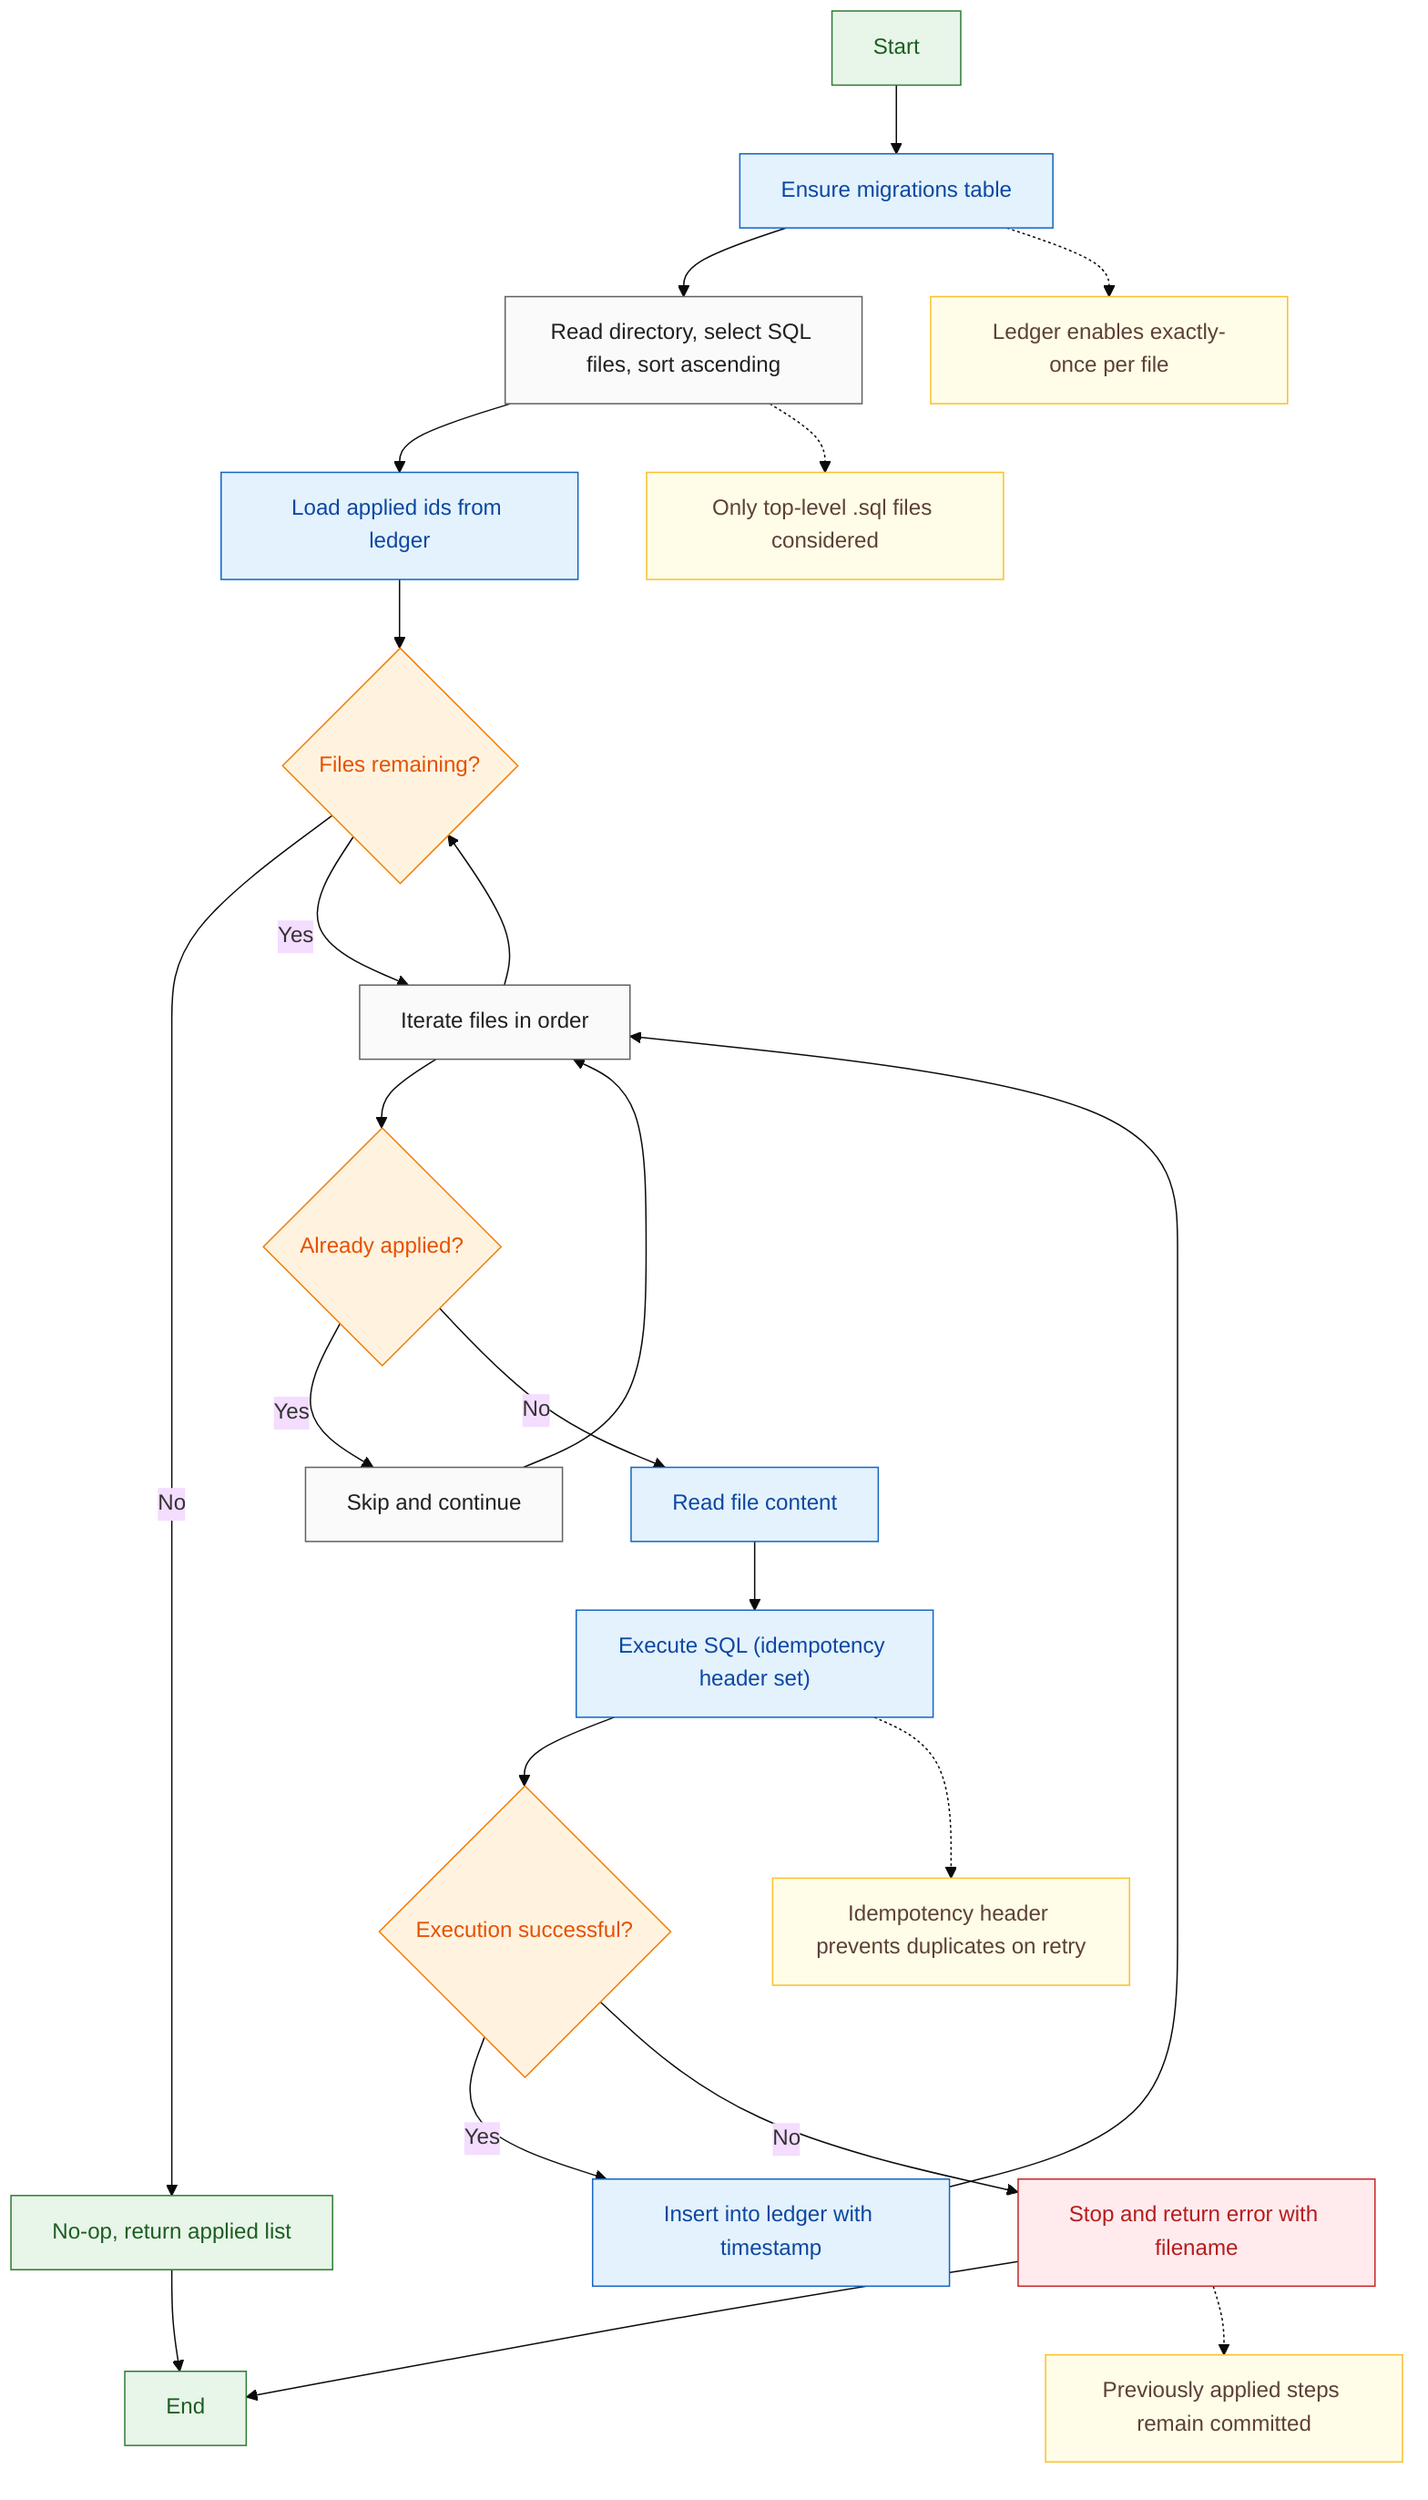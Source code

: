 %%{init: {"theme": "base"}}%%
flowchart TD
  %% File-based SQL migrations (Warlot SDK Migrator.Up)

  classDef op fill:#E8F5E9,stroke:#2E7D32,stroke-width:1px,color:#1B5E20
  classDef io fill:#E3F2FD,stroke:#1565C0,stroke-width:1px,color:#0D47A1
  classDef dec fill:#FFF3E0,stroke:#F57C00,stroke-width:1px,color:#E65100
  classDef action fill:#FAFAFA,stroke:#616161,stroke-width:1px,color:#212121
  classDef note fill:#FFFDE7,stroke:#FBC02D,color:#5D4037
  classDef err fill:#FFEBEE,stroke:#C62828,stroke-width:1px,color:#B71C1C

  A[Start]:::op --> B["Ensure migrations table"]:::io
  B --> C["Read directory, select SQL files, sort ascending"]:::action
  C --> D["Load applied ids from ledger"]:::io

  D --> E{"Files remaining?"}:::dec
  E -- "No" --> X["No-op, return applied list"]:::op
  E -- "Yes" --> F["Iterate files in order"]:::action

  F --> G{"Already applied?"}:::dec
  G -- "Yes" --> F1["Skip and continue"]:::action --> F
  G -- "No" --> H["Read file content"]:::io
  H --> I["Execute SQL (idempotency header set)"]:::io
  I --> J{"Execution successful?"}:::dec

  J -- "Yes" --> K["Insert into ledger with timestamp"]:::io
  K --> F

  J -- "No" --> E1["Stop and return error with filename"]:::err

  F --> E

  X --> Z[End]:::op
  E1 --> Z

  %% Annotations
  B -.-> N1["Ledger enables exactly-once per file"]:::note
  C -.-> N2["Only top-level .sql files considered"]:::note
  I -.-> N3["Idempotency header prevents duplicates on retry"]:::note
  E1 -.-> N4["Previously applied steps remain committed"]:::note